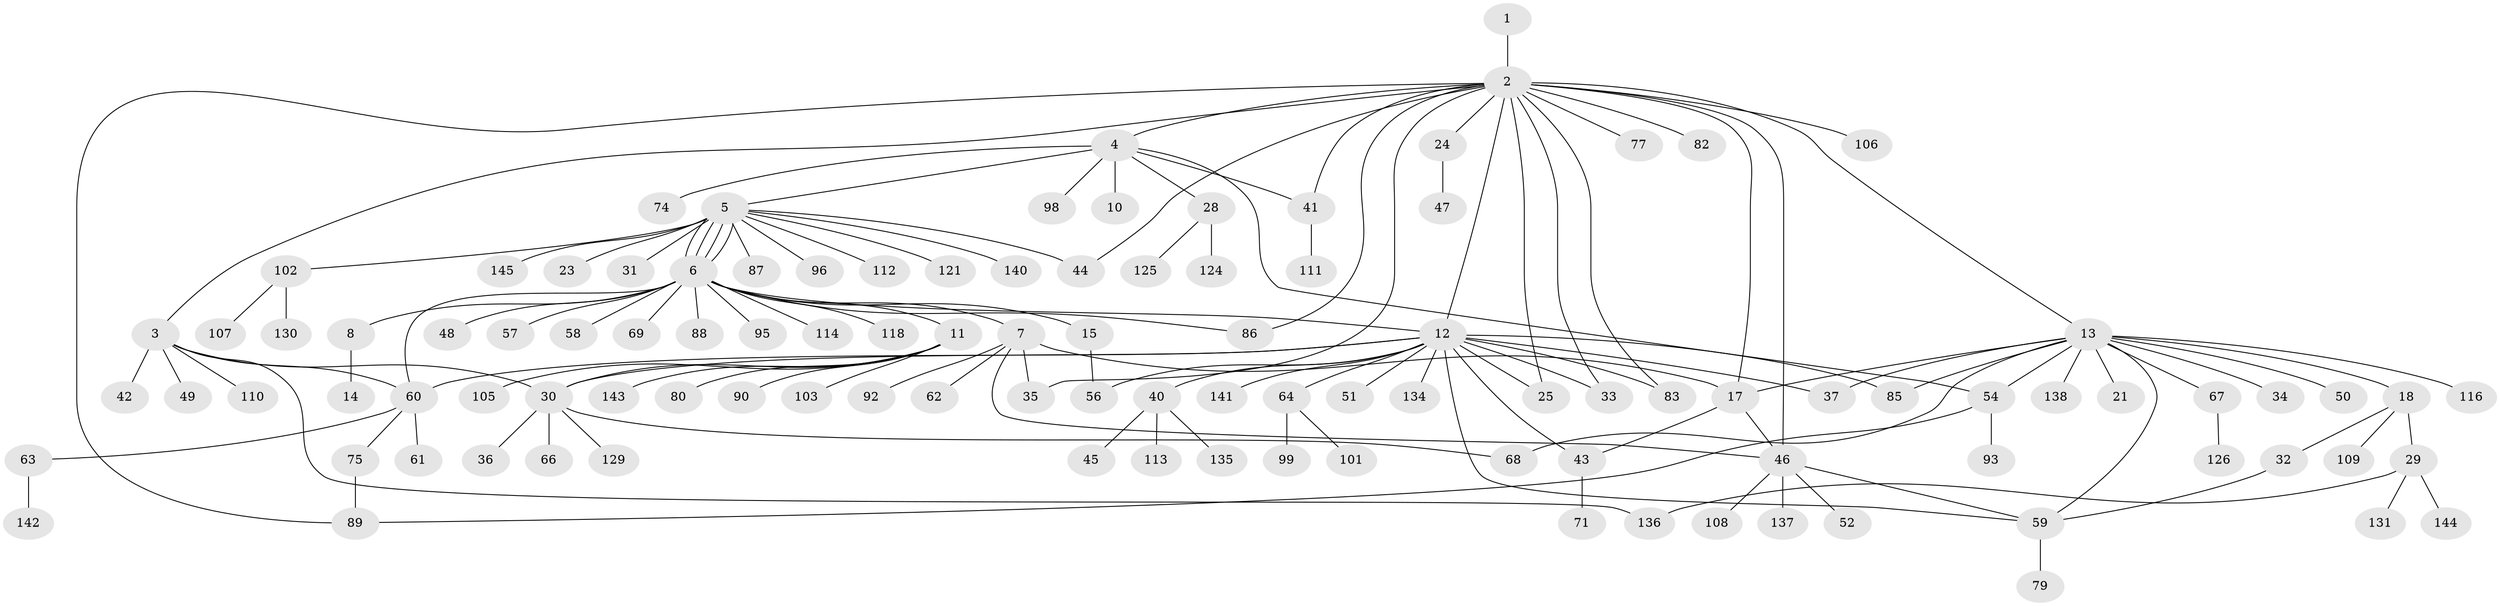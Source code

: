 // original degree distribution, {1: 0.5547945205479452, 20: 0.00684931506849315, 6: 0.0273972602739726, 9: 0.0136986301369863, 16: 0.00684931506849315, 19: 0.00684931506849315, 7: 0.0136986301369863, 2: 0.2054794520547945, 3: 0.0958904109589041, 15: 0.00684931506849315, 12: 0.00684931506849315, 5: 0.02054794520547945, 4: 0.03424657534246575}
// Generated by graph-tools (version 1.1) at 2025/41/03/06/25 10:41:47]
// undirected, 110 vertices, 140 edges
graph export_dot {
graph [start="1"]
  node [color=gray90,style=filled];
  1;
  2 [super="+26"];
  3 [super="+19"];
  4 [super="+38"];
  5 [super="+78"];
  6 [super="+9"];
  7 [super="+72"];
  8;
  10;
  11 [super="+55"];
  12 [super="+16"];
  13 [super="+123"];
  14 [super="+22"];
  15;
  17 [super="+27"];
  18 [super="+20"];
  21;
  23 [super="+81"];
  24 [super="+94"];
  25;
  28;
  29 [super="+133"];
  30 [super="+53"];
  31 [super="+70"];
  32;
  33;
  34 [super="+120"];
  35 [super="+39"];
  36;
  37 [super="+119"];
  40 [super="+73"];
  41 [super="+104"];
  42;
  43 [super="+65"];
  44;
  45;
  46 [super="+84"];
  47;
  48;
  49;
  50;
  51;
  52;
  54 [super="+91"];
  56;
  57;
  58;
  59 [super="+115"];
  60 [super="+76"];
  61;
  62;
  63;
  64;
  66;
  67 [super="+132"];
  68;
  69;
  71;
  74;
  75 [super="+100"];
  77;
  79;
  80;
  82;
  83 [super="+127"];
  85 [super="+117"];
  86 [super="+146"];
  87;
  88;
  89 [super="+97"];
  90;
  92;
  93;
  95;
  96;
  98;
  99;
  101;
  102 [super="+122"];
  103;
  105;
  106;
  107;
  108;
  109;
  110;
  111;
  112;
  113;
  114;
  116;
  118 [super="+128"];
  121;
  124;
  125;
  126;
  129;
  130;
  131 [super="+139"];
  134;
  135;
  136;
  137;
  138;
  140;
  141;
  142;
  143;
  144;
  145;
  1 -- 2;
  2 -- 3;
  2 -- 4;
  2 -- 13;
  2 -- 24;
  2 -- 25;
  2 -- 33;
  2 -- 35;
  2 -- 44;
  2 -- 46;
  2 -- 77;
  2 -- 82;
  2 -- 83;
  2 -- 86;
  2 -- 106;
  2 -- 12;
  2 -- 41;
  2 -- 17;
  2 -- 89;
  3 -- 49;
  3 -- 60;
  3 -- 110;
  3 -- 136;
  3 -- 42;
  3 -- 30;
  4 -- 5;
  4 -- 10;
  4 -- 28;
  4 -- 41;
  4 -- 54;
  4 -- 74;
  4 -- 98;
  5 -- 6;
  5 -- 6;
  5 -- 6;
  5 -- 6;
  5 -- 23;
  5 -- 31;
  5 -- 44;
  5 -- 87;
  5 -- 96;
  5 -- 102;
  5 -- 112;
  5 -- 121;
  5 -- 145;
  5 -- 140;
  6 -- 7;
  6 -- 8;
  6 -- 11;
  6 -- 12;
  6 -- 15;
  6 -- 48;
  6 -- 57;
  6 -- 58;
  6 -- 60;
  6 -- 69;
  6 -- 86;
  6 -- 95;
  6 -- 114;
  6 -- 118;
  6 -- 88;
  7 -- 17;
  7 -- 35;
  7 -- 62;
  7 -- 92;
  7 -- 46;
  8 -- 14;
  11 -- 105;
  11 -- 80;
  11 -- 103;
  11 -- 90;
  11 -- 30;
  11 -- 143;
  12 -- 33;
  12 -- 85;
  12 -- 134;
  12 -- 64;
  12 -- 40;
  12 -- 43;
  12 -- 141;
  12 -- 51;
  12 -- 56;
  12 -- 25;
  12 -- 30;
  12 -- 59;
  12 -- 60;
  12 -- 37;
  12 -- 83;
  13 -- 17;
  13 -- 18;
  13 -- 21;
  13 -- 34;
  13 -- 37;
  13 -- 50;
  13 -- 54;
  13 -- 67;
  13 -- 68;
  13 -- 85;
  13 -- 116;
  13 -- 138;
  13 -- 59;
  15 -- 56;
  17 -- 43;
  17 -- 46;
  18 -- 29;
  18 -- 109;
  18 -- 32;
  24 -- 47;
  28 -- 124;
  28 -- 125;
  29 -- 131;
  29 -- 136;
  29 -- 144;
  30 -- 36;
  30 -- 66;
  30 -- 68;
  30 -- 129;
  32 -- 59;
  40 -- 45;
  40 -- 135;
  40 -- 113;
  41 -- 111;
  43 -- 71;
  46 -- 52;
  46 -- 137;
  46 -- 59;
  46 -- 108;
  54 -- 89;
  54 -- 93;
  59 -- 79;
  60 -- 61;
  60 -- 63;
  60 -- 75;
  63 -- 142;
  64 -- 99;
  64 -- 101;
  67 -- 126;
  75 -- 89;
  102 -- 107;
  102 -- 130;
}
